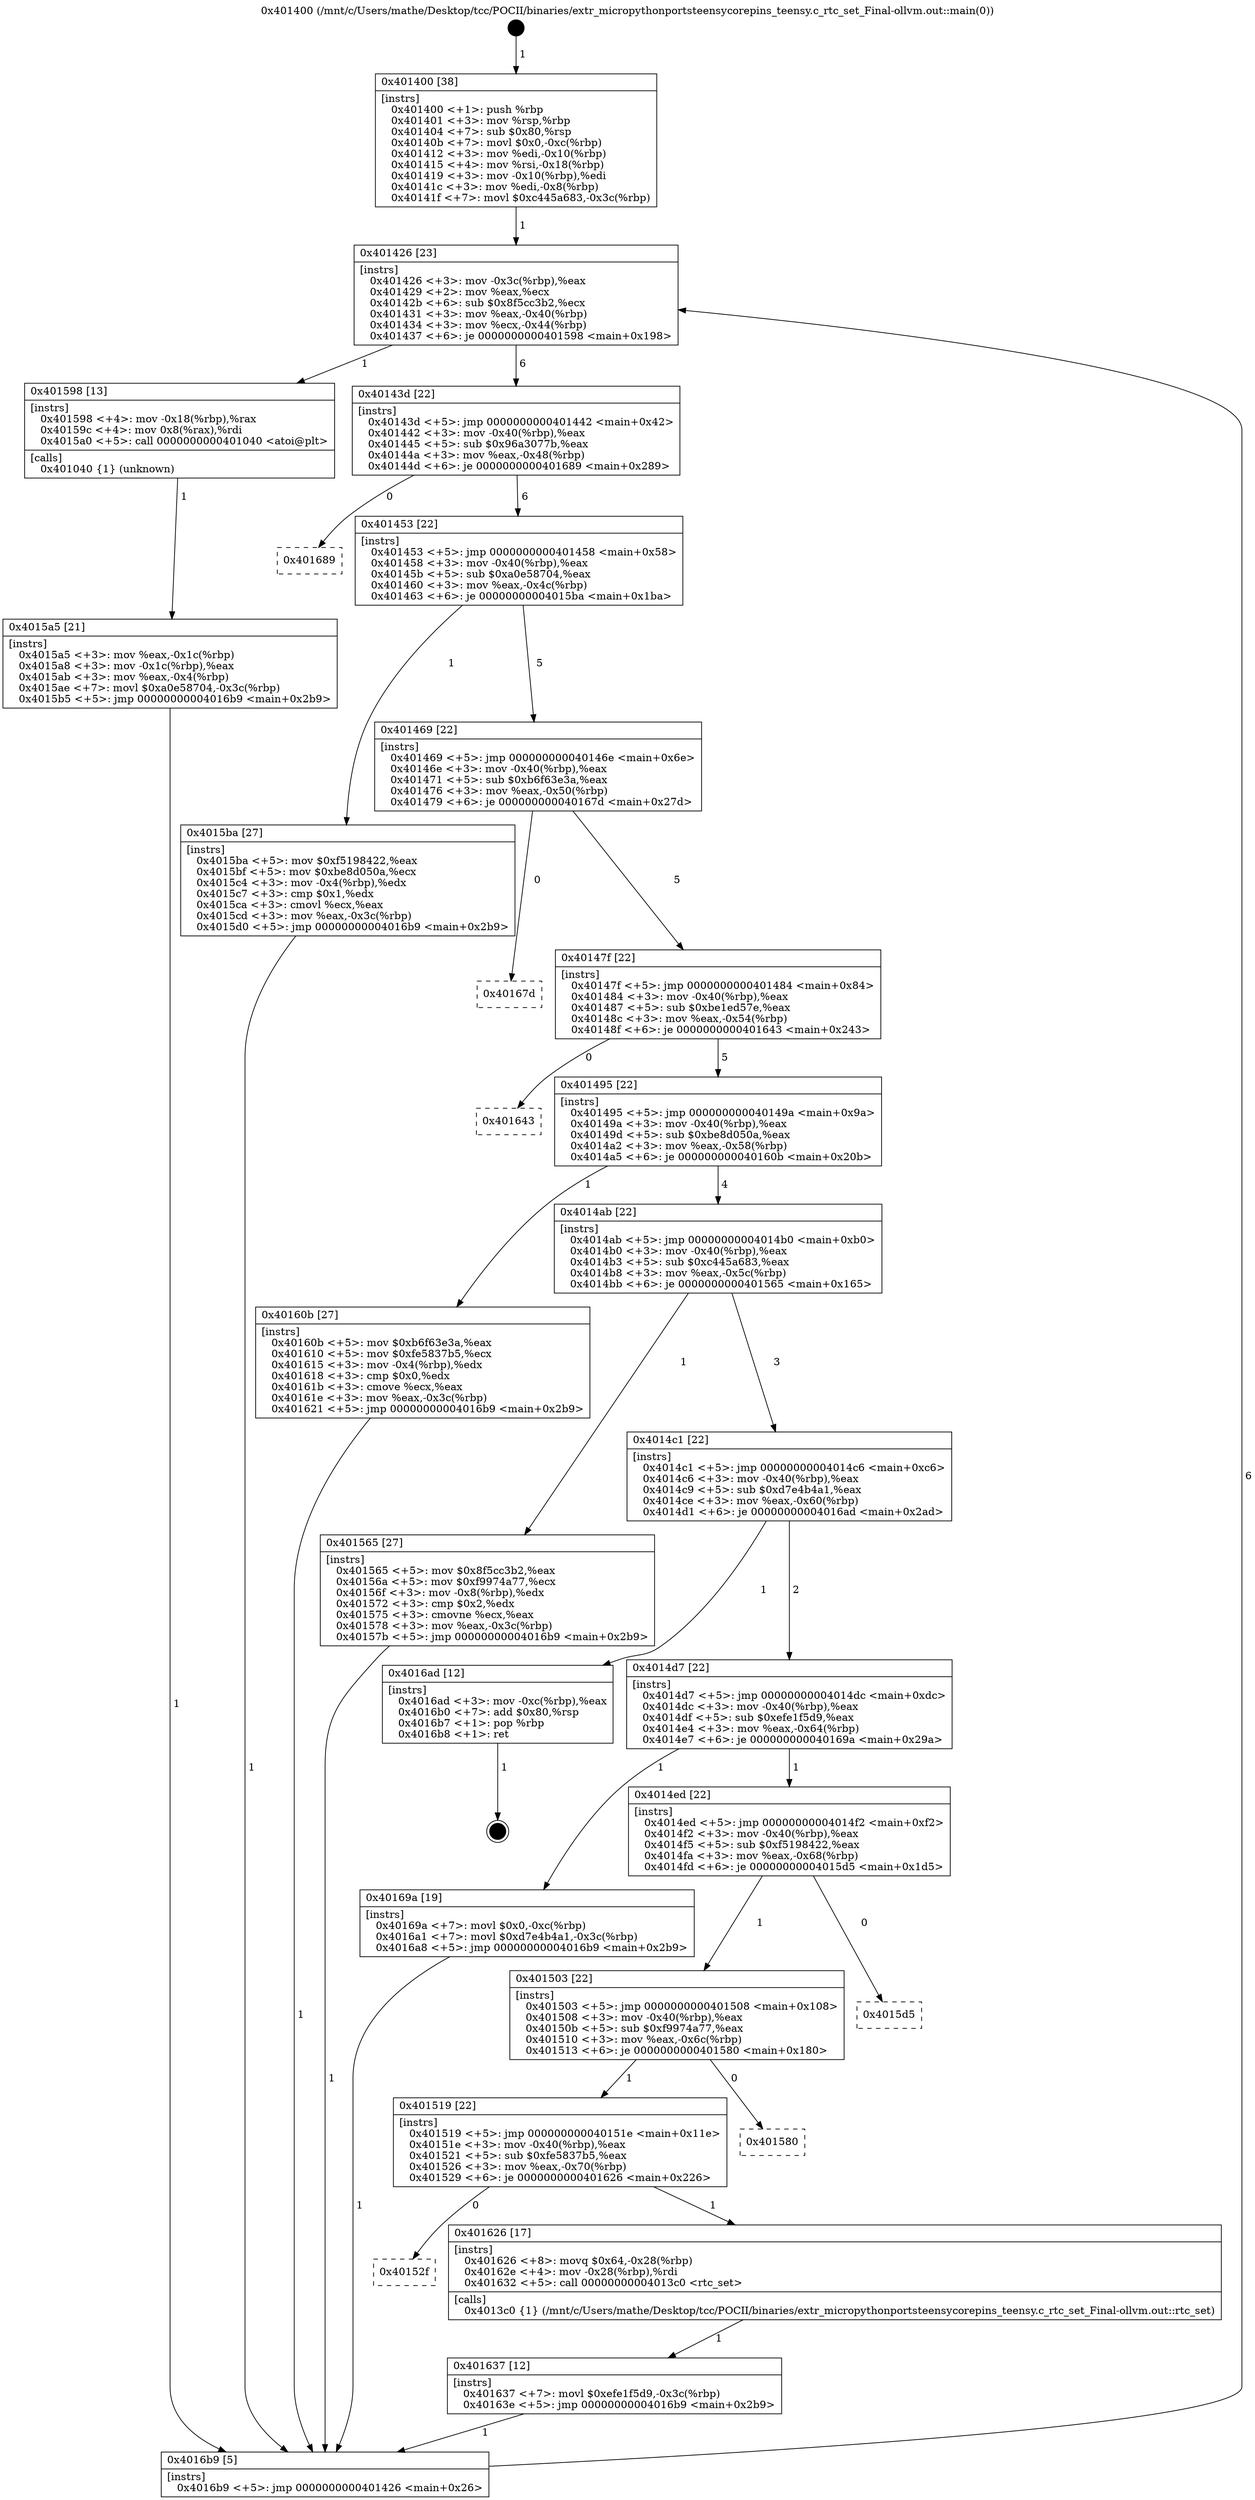 digraph "0x401400" {
  label = "0x401400 (/mnt/c/Users/mathe/Desktop/tcc/POCII/binaries/extr_micropythonportsteensycorepins_teensy.c_rtc_set_Final-ollvm.out::main(0))"
  labelloc = "t"
  node[shape=record]

  Entry [label="",width=0.3,height=0.3,shape=circle,fillcolor=black,style=filled]
  "0x401426" [label="{
     0x401426 [23]\l
     | [instrs]\l
     &nbsp;&nbsp;0x401426 \<+3\>: mov -0x3c(%rbp),%eax\l
     &nbsp;&nbsp;0x401429 \<+2\>: mov %eax,%ecx\l
     &nbsp;&nbsp;0x40142b \<+6\>: sub $0x8f5cc3b2,%ecx\l
     &nbsp;&nbsp;0x401431 \<+3\>: mov %eax,-0x40(%rbp)\l
     &nbsp;&nbsp;0x401434 \<+3\>: mov %ecx,-0x44(%rbp)\l
     &nbsp;&nbsp;0x401437 \<+6\>: je 0000000000401598 \<main+0x198\>\l
  }"]
  "0x401598" [label="{
     0x401598 [13]\l
     | [instrs]\l
     &nbsp;&nbsp;0x401598 \<+4\>: mov -0x18(%rbp),%rax\l
     &nbsp;&nbsp;0x40159c \<+4\>: mov 0x8(%rax),%rdi\l
     &nbsp;&nbsp;0x4015a0 \<+5\>: call 0000000000401040 \<atoi@plt\>\l
     | [calls]\l
     &nbsp;&nbsp;0x401040 \{1\} (unknown)\l
  }"]
  "0x40143d" [label="{
     0x40143d [22]\l
     | [instrs]\l
     &nbsp;&nbsp;0x40143d \<+5\>: jmp 0000000000401442 \<main+0x42\>\l
     &nbsp;&nbsp;0x401442 \<+3\>: mov -0x40(%rbp),%eax\l
     &nbsp;&nbsp;0x401445 \<+5\>: sub $0x96a3077b,%eax\l
     &nbsp;&nbsp;0x40144a \<+3\>: mov %eax,-0x48(%rbp)\l
     &nbsp;&nbsp;0x40144d \<+6\>: je 0000000000401689 \<main+0x289\>\l
  }"]
  Exit [label="",width=0.3,height=0.3,shape=circle,fillcolor=black,style=filled,peripheries=2]
  "0x401689" [label="{
     0x401689\l
  }", style=dashed]
  "0x401453" [label="{
     0x401453 [22]\l
     | [instrs]\l
     &nbsp;&nbsp;0x401453 \<+5\>: jmp 0000000000401458 \<main+0x58\>\l
     &nbsp;&nbsp;0x401458 \<+3\>: mov -0x40(%rbp),%eax\l
     &nbsp;&nbsp;0x40145b \<+5\>: sub $0xa0e58704,%eax\l
     &nbsp;&nbsp;0x401460 \<+3\>: mov %eax,-0x4c(%rbp)\l
     &nbsp;&nbsp;0x401463 \<+6\>: je 00000000004015ba \<main+0x1ba\>\l
  }"]
  "0x401637" [label="{
     0x401637 [12]\l
     | [instrs]\l
     &nbsp;&nbsp;0x401637 \<+7\>: movl $0xefe1f5d9,-0x3c(%rbp)\l
     &nbsp;&nbsp;0x40163e \<+5\>: jmp 00000000004016b9 \<main+0x2b9\>\l
  }"]
  "0x4015ba" [label="{
     0x4015ba [27]\l
     | [instrs]\l
     &nbsp;&nbsp;0x4015ba \<+5\>: mov $0xf5198422,%eax\l
     &nbsp;&nbsp;0x4015bf \<+5\>: mov $0xbe8d050a,%ecx\l
     &nbsp;&nbsp;0x4015c4 \<+3\>: mov -0x4(%rbp),%edx\l
     &nbsp;&nbsp;0x4015c7 \<+3\>: cmp $0x1,%edx\l
     &nbsp;&nbsp;0x4015ca \<+3\>: cmovl %ecx,%eax\l
     &nbsp;&nbsp;0x4015cd \<+3\>: mov %eax,-0x3c(%rbp)\l
     &nbsp;&nbsp;0x4015d0 \<+5\>: jmp 00000000004016b9 \<main+0x2b9\>\l
  }"]
  "0x401469" [label="{
     0x401469 [22]\l
     | [instrs]\l
     &nbsp;&nbsp;0x401469 \<+5\>: jmp 000000000040146e \<main+0x6e\>\l
     &nbsp;&nbsp;0x40146e \<+3\>: mov -0x40(%rbp),%eax\l
     &nbsp;&nbsp;0x401471 \<+5\>: sub $0xb6f63e3a,%eax\l
     &nbsp;&nbsp;0x401476 \<+3\>: mov %eax,-0x50(%rbp)\l
     &nbsp;&nbsp;0x401479 \<+6\>: je 000000000040167d \<main+0x27d\>\l
  }"]
  "0x40152f" [label="{
     0x40152f\l
  }", style=dashed]
  "0x40167d" [label="{
     0x40167d\l
  }", style=dashed]
  "0x40147f" [label="{
     0x40147f [22]\l
     | [instrs]\l
     &nbsp;&nbsp;0x40147f \<+5\>: jmp 0000000000401484 \<main+0x84\>\l
     &nbsp;&nbsp;0x401484 \<+3\>: mov -0x40(%rbp),%eax\l
     &nbsp;&nbsp;0x401487 \<+5\>: sub $0xbe1ed57e,%eax\l
     &nbsp;&nbsp;0x40148c \<+3\>: mov %eax,-0x54(%rbp)\l
     &nbsp;&nbsp;0x40148f \<+6\>: je 0000000000401643 \<main+0x243\>\l
  }"]
  "0x401626" [label="{
     0x401626 [17]\l
     | [instrs]\l
     &nbsp;&nbsp;0x401626 \<+8\>: movq $0x64,-0x28(%rbp)\l
     &nbsp;&nbsp;0x40162e \<+4\>: mov -0x28(%rbp),%rdi\l
     &nbsp;&nbsp;0x401632 \<+5\>: call 00000000004013c0 \<rtc_set\>\l
     | [calls]\l
     &nbsp;&nbsp;0x4013c0 \{1\} (/mnt/c/Users/mathe/Desktop/tcc/POCII/binaries/extr_micropythonportsteensycorepins_teensy.c_rtc_set_Final-ollvm.out::rtc_set)\l
  }"]
  "0x401643" [label="{
     0x401643\l
  }", style=dashed]
  "0x401495" [label="{
     0x401495 [22]\l
     | [instrs]\l
     &nbsp;&nbsp;0x401495 \<+5\>: jmp 000000000040149a \<main+0x9a\>\l
     &nbsp;&nbsp;0x40149a \<+3\>: mov -0x40(%rbp),%eax\l
     &nbsp;&nbsp;0x40149d \<+5\>: sub $0xbe8d050a,%eax\l
     &nbsp;&nbsp;0x4014a2 \<+3\>: mov %eax,-0x58(%rbp)\l
     &nbsp;&nbsp;0x4014a5 \<+6\>: je 000000000040160b \<main+0x20b\>\l
  }"]
  "0x401519" [label="{
     0x401519 [22]\l
     | [instrs]\l
     &nbsp;&nbsp;0x401519 \<+5\>: jmp 000000000040151e \<main+0x11e\>\l
     &nbsp;&nbsp;0x40151e \<+3\>: mov -0x40(%rbp),%eax\l
     &nbsp;&nbsp;0x401521 \<+5\>: sub $0xfe5837b5,%eax\l
     &nbsp;&nbsp;0x401526 \<+3\>: mov %eax,-0x70(%rbp)\l
     &nbsp;&nbsp;0x401529 \<+6\>: je 0000000000401626 \<main+0x226\>\l
  }"]
  "0x40160b" [label="{
     0x40160b [27]\l
     | [instrs]\l
     &nbsp;&nbsp;0x40160b \<+5\>: mov $0xb6f63e3a,%eax\l
     &nbsp;&nbsp;0x401610 \<+5\>: mov $0xfe5837b5,%ecx\l
     &nbsp;&nbsp;0x401615 \<+3\>: mov -0x4(%rbp),%edx\l
     &nbsp;&nbsp;0x401618 \<+3\>: cmp $0x0,%edx\l
     &nbsp;&nbsp;0x40161b \<+3\>: cmove %ecx,%eax\l
     &nbsp;&nbsp;0x40161e \<+3\>: mov %eax,-0x3c(%rbp)\l
     &nbsp;&nbsp;0x401621 \<+5\>: jmp 00000000004016b9 \<main+0x2b9\>\l
  }"]
  "0x4014ab" [label="{
     0x4014ab [22]\l
     | [instrs]\l
     &nbsp;&nbsp;0x4014ab \<+5\>: jmp 00000000004014b0 \<main+0xb0\>\l
     &nbsp;&nbsp;0x4014b0 \<+3\>: mov -0x40(%rbp),%eax\l
     &nbsp;&nbsp;0x4014b3 \<+5\>: sub $0xc445a683,%eax\l
     &nbsp;&nbsp;0x4014b8 \<+3\>: mov %eax,-0x5c(%rbp)\l
     &nbsp;&nbsp;0x4014bb \<+6\>: je 0000000000401565 \<main+0x165\>\l
  }"]
  "0x401580" [label="{
     0x401580\l
  }", style=dashed]
  "0x401565" [label="{
     0x401565 [27]\l
     | [instrs]\l
     &nbsp;&nbsp;0x401565 \<+5\>: mov $0x8f5cc3b2,%eax\l
     &nbsp;&nbsp;0x40156a \<+5\>: mov $0xf9974a77,%ecx\l
     &nbsp;&nbsp;0x40156f \<+3\>: mov -0x8(%rbp),%edx\l
     &nbsp;&nbsp;0x401572 \<+3\>: cmp $0x2,%edx\l
     &nbsp;&nbsp;0x401575 \<+3\>: cmovne %ecx,%eax\l
     &nbsp;&nbsp;0x401578 \<+3\>: mov %eax,-0x3c(%rbp)\l
     &nbsp;&nbsp;0x40157b \<+5\>: jmp 00000000004016b9 \<main+0x2b9\>\l
  }"]
  "0x4014c1" [label="{
     0x4014c1 [22]\l
     | [instrs]\l
     &nbsp;&nbsp;0x4014c1 \<+5\>: jmp 00000000004014c6 \<main+0xc6\>\l
     &nbsp;&nbsp;0x4014c6 \<+3\>: mov -0x40(%rbp),%eax\l
     &nbsp;&nbsp;0x4014c9 \<+5\>: sub $0xd7e4b4a1,%eax\l
     &nbsp;&nbsp;0x4014ce \<+3\>: mov %eax,-0x60(%rbp)\l
     &nbsp;&nbsp;0x4014d1 \<+6\>: je 00000000004016ad \<main+0x2ad\>\l
  }"]
  "0x4016b9" [label="{
     0x4016b9 [5]\l
     | [instrs]\l
     &nbsp;&nbsp;0x4016b9 \<+5\>: jmp 0000000000401426 \<main+0x26\>\l
  }"]
  "0x401400" [label="{
     0x401400 [38]\l
     | [instrs]\l
     &nbsp;&nbsp;0x401400 \<+1\>: push %rbp\l
     &nbsp;&nbsp;0x401401 \<+3\>: mov %rsp,%rbp\l
     &nbsp;&nbsp;0x401404 \<+7\>: sub $0x80,%rsp\l
     &nbsp;&nbsp;0x40140b \<+7\>: movl $0x0,-0xc(%rbp)\l
     &nbsp;&nbsp;0x401412 \<+3\>: mov %edi,-0x10(%rbp)\l
     &nbsp;&nbsp;0x401415 \<+4\>: mov %rsi,-0x18(%rbp)\l
     &nbsp;&nbsp;0x401419 \<+3\>: mov -0x10(%rbp),%edi\l
     &nbsp;&nbsp;0x40141c \<+3\>: mov %edi,-0x8(%rbp)\l
     &nbsp;&nbsp;0x40141f \<+7\>: movl $0xc445a683,-0x3c(%rbp)\l
  }"]
  "0x4015a5" [label="{
     0x4015a5 [21]\l
     | [instrs]\l
     &nbsp;&nbsp;0x4015a5 \<+3\>: mov %eax,-0x1c(%rbp)\l
     &nbsp;&nbsp;0x4015a8 \<+3\>: mov -0x1c(%rbp),%eax\l
     &nbsp;&nbsp;0x4015ab \<+3\>: mov %eax,-0x4(%rbp)\l
     &nbsp;&nbsp;0x4015ae \<+7\>: movl $0xa0e58704,-0x3c(%rbp)\l
     &nbsp;&nbsp;0x4015b5 \<+5\>: jmp 00000000004016b9 \<main+0x2b9\>\l
  }"]
  "0x401503" [label="{
     0x401503 [22]\l
     | [instrs]\l
     &nbsp;&nbsp;0x401503 \<+5\>: jmp 0000000000401508 \<main+0x108\>\l
     &nbsp;&nbsp;0x401508 \<+3\>: mov -0x40(%rbp),%eax\l
     &nbsp;&nbsp;0x40150b \<+5\>: sub $0xf9974a77,%eax\l
     &nbsp;&nbsp;0x401510 \<+3\>: mov %eax,-0x6c(%rbp)\l
     &nbsp;&nbsp;0x401513 \<+6\>: je 0000000000401580 \<main+0x180\>\l
  }"]
  "0x4016ad" [label="{
     0x4016ad [12]\l
     | [instrs]\l
     &nbsp;&nbsp;0x4016ad \<+3\>: mov -0xc(%rbp),%eax\l
     &nbsp;&nbsp;0x4016b0 \<+7\>: add $0x80,%rsp\l
     &nbsp;&nbsp;0x4016b7 \<+1\>: pop %rbp\l
     &nbsp;&nbsp;0x4016b8 \<+1\>: ret\l
  }"]
  "0x4014d7" [label="{
     0x4014d7 [22]\l
     | [instrs]\l
     &nbsp;&nbsp;0x4014d7 \<+5\>: jmp 00000000004014dc \<main+0xdc\>\l
     &nbsp;&nbsp;0x4014dc \<+3\>: mov -0x40(%rbp),%eax\l
     &nbsp;&nbsp;0x4014df \<+5\>: sub $0xefe1f5d9,%eax\l
     &nbsp;&nbsp;0x4014e4 \<+3\>: mov %eax,-0x64(%rbp)\l
     &nbsp;&nbsp;0x4014e7 \<+6\>: je 000000000040169a \<main+0x29a\>\l
  }"]
  "0x4015d5" [label="{
     0x4015d5\l
  }", style=dashed]
  "0x40169a" [label="{
     0x40169a [19]\l
     | [instrs]\l
     &nbsp;&nbsp;0x40169a \<+7\>: movl $0x0,-0xc(%rbp)\l
     &nbsp;&nbsp;0x4016a1 \<+7\>: movl $0xd7e4b4a1,-0x3c(%rbp)\l
     &nbsp;&nbsp;0x4016a8 \<+5\>: jmp 00000000004016b9 \<main+0x2b9\>\l
  }"]
  "0x4014ed" [label="{
     0x4014ed [22]\l
     | [instrs]\l
     &nbsp;&nbsp;0x4014ed \<+5\>: jmp 00000000004014f2 \<main+0xf2\>\l
     &nbsp;&nbsp;0x4014f2 \<+3\>: mov -0x40(%rbp),%eax\l
     &nbsp;&nbsp;0x4014f5 \<+5\>: sub $0xf5198422,%eax\l
     &nbsp;&nbsp;0x4014fa \<+3\>: mov %eax,-0x68(%rbp)\l
     &nbsp;&nbsp;0x4014fd \<+6\>: je 00000000004015d5 \<main+0x1d5\>\l
  }"]
  Entry -> "0x401400" [label=" 1"]
  "0x401426" -> "0x401598" [label=" 1"]
  "0x401426" -> "0x40143d" [label=" 6"]
  "0x4016ad" -> Exit [label=" 1"]
  "0x40143d" -> "0x401689" [label=" 0"]
  "0x40143d" -> "0x401453" [label=" 6"]
  "0x40169a" -> "0x4016b9" [label=" 1"]
  "0x401453" -> "0x4015ba" [label=" 1"]
  "0x401453" -> "0x401469" [label=" 5"]
  "0x401637" -> "0x4016b9" [label=" 1"]
  "0x401469" -> "0x40167d" [label=" 0"]
  "0x401469" -> "0x40147f" [label=" 5"]
  "0x401626" -> "0x401637" [label=" 1"]
  "0x40147f" -> "0x401643" [label=" 0"]
  "0x40147f" -> "0x401495" [label=" 5"]
  "0x401519" -> "0x40152f" [label=" 0"]
  "0x401495" -> "0x40160b" [label=" 1"]
  "0x401495" -> "0x4014ab" [label=" 4"]
  "0x401519" -> "0x401626" [label=" 1"]
  "0x4014ab" -> "0x401565" [label=" 1"]
  "0x4014ab" -> "0x4014c1" [label=" 3"]
  "0x401565" -> "0x4016b9" [label=" 1"]
  "0x401400" -> "0x401426" [label=" 1"]
  "0x4016b9" -> "0x401426" [label=" 6"]
  "0x401598" -> "0x4015a5" [label=" 1"]
  "0x4015a5" -> "0x4016b9" [label=" 1"]
  "0x4015ba" -> "0x4016b9" [label=" 1"]
  "0x40160b" -> "0x4016b9" [label=" 1"]
  "0x401503" -> "0x401519" [label=" 1"]
  "0x4014c1" -> "0x4016ad" [label=" 1"]
  "0x4014c1" -> "0x4014d7" [label=" 2"]
  "0x401503" -> "0x401580" [label=" 0"]
  "0x4014d7" -> "0x40169a" [label=" 1"]
  "0x4014d7" -> "0x4014ed" [label=" 1"]
  "0x4014ed" -> "0x401503" [label=" 1"]
  "0x4014ed" -> "0x4015d5" [label=" 0"]
}

